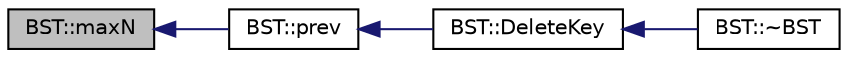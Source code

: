 digraph "BST::maxN"
{
  edge [fontname="Helvetica",fontsize="10",labelfontname="Helvetica",labelfontsize="10"];
  node [fontname="Helvetica",fontsize="10",shape=record];
  rankdir="LR";
  Node1 [label="BST::maxN",height=0.2,width=0.4,color="black", fillcolor="grey75", style="filled" fontcolor="black"];
  Node1 -> Node2 [dir="back",color="midnightblue",fontsize="10",style="solid",fontname="Helvetica"];
  Node2 [label="BST::prev",height=0.2,width=0.4,color="black", fillcolor="white", style="filled",URL="$class_b_s_t.html#ac9741aaabbbf9da9bf179c8f8b2430e4",tooltip="Metoda prev. "];
  Node2 -> Node3 [dir="back",color="midnightblue",fontsize="10",style="solid",fontname="Helvetica"];
  Node3 [label="BST::DeleteKey",height=0.2,width=0.4,color="black", fillcolor="white", style="filled",URL="$class_b_s_t.html#a9fc8f734b86958c96a3b2896ac6117a3",tooltip="Metoda DeleteKey. "];
  Node3 -> Node4 [dir="back",color="midnightblue",fontsize="10",style="solid",fontname="Helvetica"];
  Node4 [label="BST::~BST",height=0.2,width=0.4,color="black", fillcolor="white", style="filled",URL="$class_b_s_t.html#aff9c7948fbba37844d2893b920ddc238",tooltip="Destruktor BST. "];
}
